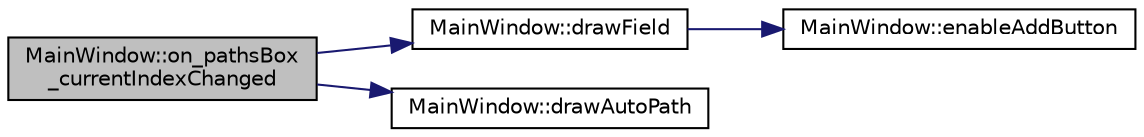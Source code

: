 digraph "MainWindow::on_pathsBox_currentIndexChanged"
{
  edge [fontname="Helvetica",fontsize="10",labelfontname="Helvetica",labelfontsize="10"];
  node [fontname="Helvetica",fontsize="10",shape=record];
  rankdir="LR";
  Node102 [label="MainWindow::on_pathsBox\l_currentIndexChanged",height=0.2,width=0.4,color="black", fillcolor="grey75", style="filled", fontcolor="black"];
  Node102 -> Node103 [color="midnightblue",fontsize="10",style="solid",fontname="Helvetica"];
  Node103 [label="MainWindow::drawField",height=0.2,width=0.4,color="black", fillcolor="white", style="filled",URL="$class_main_window.html#aff1872a445dd3f551048191a3405d023",tooltip="Redraws the field. "];
  Node103 -> Node104 [color="midnightblue",fontsize="10",style="solid",fontname="Helvetica"];
  Node104 [label="MainWindow::enableAddButton",height=0.2,width=0.4,color="black", fillcolor="white", style="filled",URL="$class_main_window.html#a78fcaf82e1e2c3e8a36d37e4cf4a31d4",tooltip="Enables the Add path button. "];
  Node102 -> Node105 [color="midnightblue",fontsize="10",style="solid",fontname="Helvetica"];
  Node105 [label="MainWindow::drawAutoPath",height=0.2,width=0.4,color="black", fillcolor="white", style="filled",URL="$class_main_window.html#af736ea2f35dd70b145364ba5ed377481",tooltip="Draws autonomous path. "];
}
